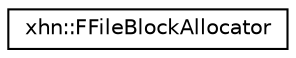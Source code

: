 digraph "Graphical Class Hierarchy"
{
  edge [fontname="Helvetica",fontsize="10",labelfontname="Helvetica",labelfontsize="10"];
  node [fontname="Helvetica",fontsize="10",shape=record];
  rankdir="LR";
  Node1 [label="xhn::FFileBlockAllocator",height=0.2,width=0.4,color="black", fillcolor="white", style="filled",URL="$classxhn_1_1_f_file_block_allocator.html"];
}
